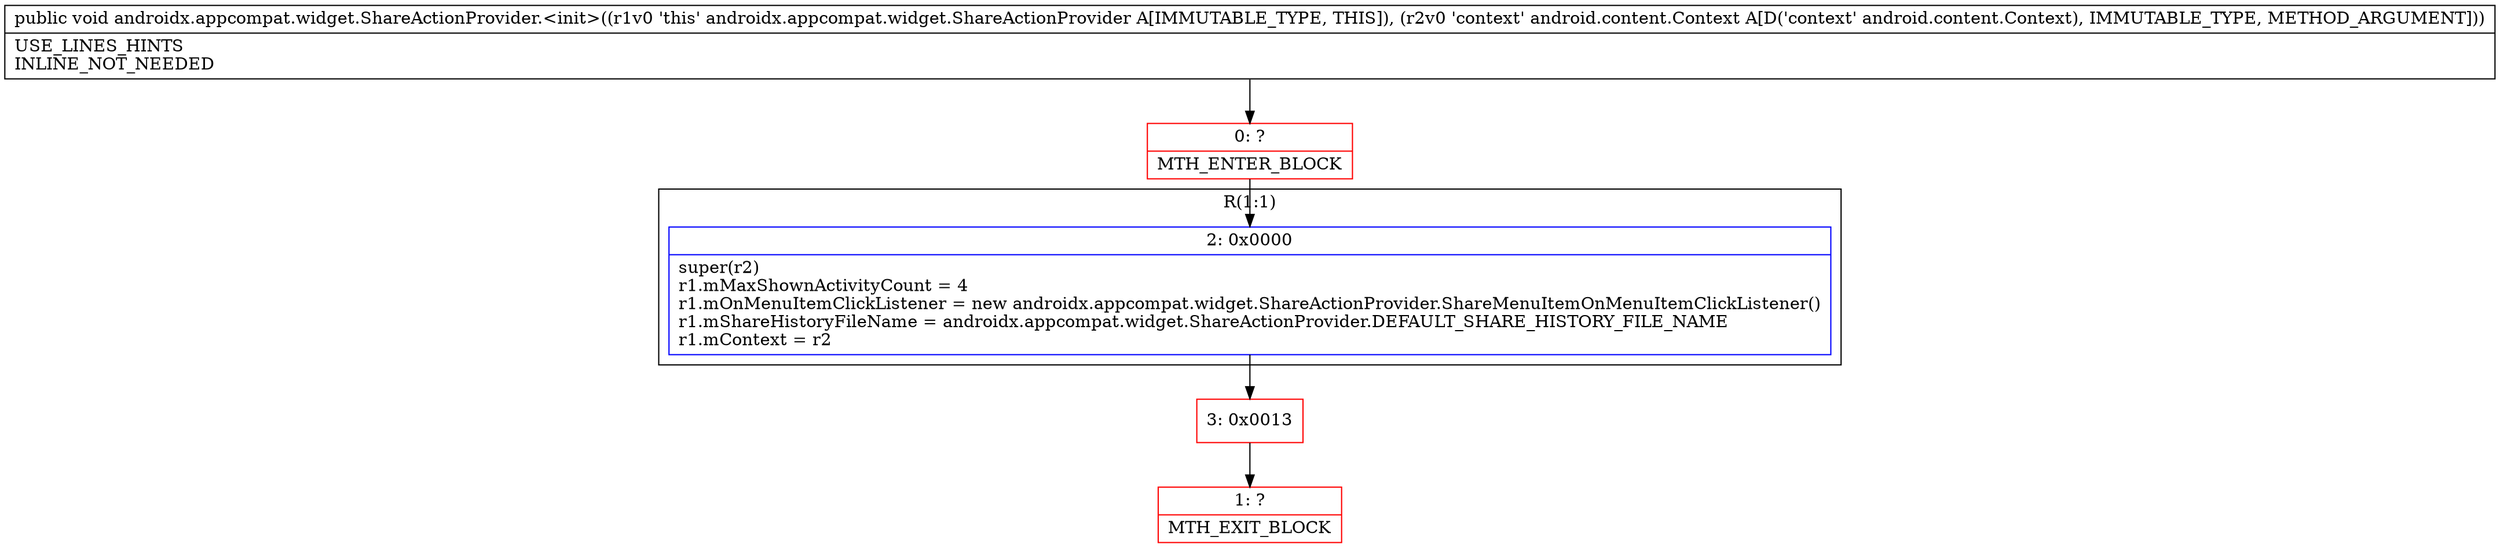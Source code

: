 digraph "CFG forandroidx.appcompat.widget.ShareActionProvider.\<init\>(Landroid\/content\/Context;)V" {
subgraph cluster_Region_91410581 {
label = "R(1:1)";
node [shape=record,color=blue];
Node_2 [shape=record,label="{2\:\ 0x0000|super(r2)\lr1.mMaxShownActivityCount = 4\lr1.mOnMenuItemClickListener = new androidx.appcompat.widget.ShareActionProvider.ShareMenuItemOnMenuItemClickListener()\lr1.mShareHistoryFileName = androidx.appcompat.widget.ShareActionProvider.DEFAULT_SHARE_HISTORY_FILE_NAME\lr1.mContext = r2\l}"];
}
Node_0 [shape=record,color=red,label="{0\:\ ?|MTH_ENTER_BLOCK\l}"];
Node_3 [shape=record,color=red,label="{3\:\ 0x0013}"];
Node_1 [shape=record,color=red,label="{1\:\ ?|MTH_EXIT_BLOCK\l}"];
MethodNode[shape=record,label="{public void androidx.appcompat.widget.ShareActionProvider.\<init\>((r1v0 'this' androidx.appcompat.widget.ShareActionProvider A[IMMUTABLE_TYPE, THIS]), (r2v0 'context' android.content.Context A[D('context' android.content.Context), IMMUTABLE_TYPE, METHOD_ARGUMENT]))  | USE_LINES_HINTS\lINLINE_NOT_NEEDED\l}"];
MethodNode -> Node_0;Node_2 -> Node_3;
Node_0 -> Node_2;
Node_3 -> Node_1;
}

